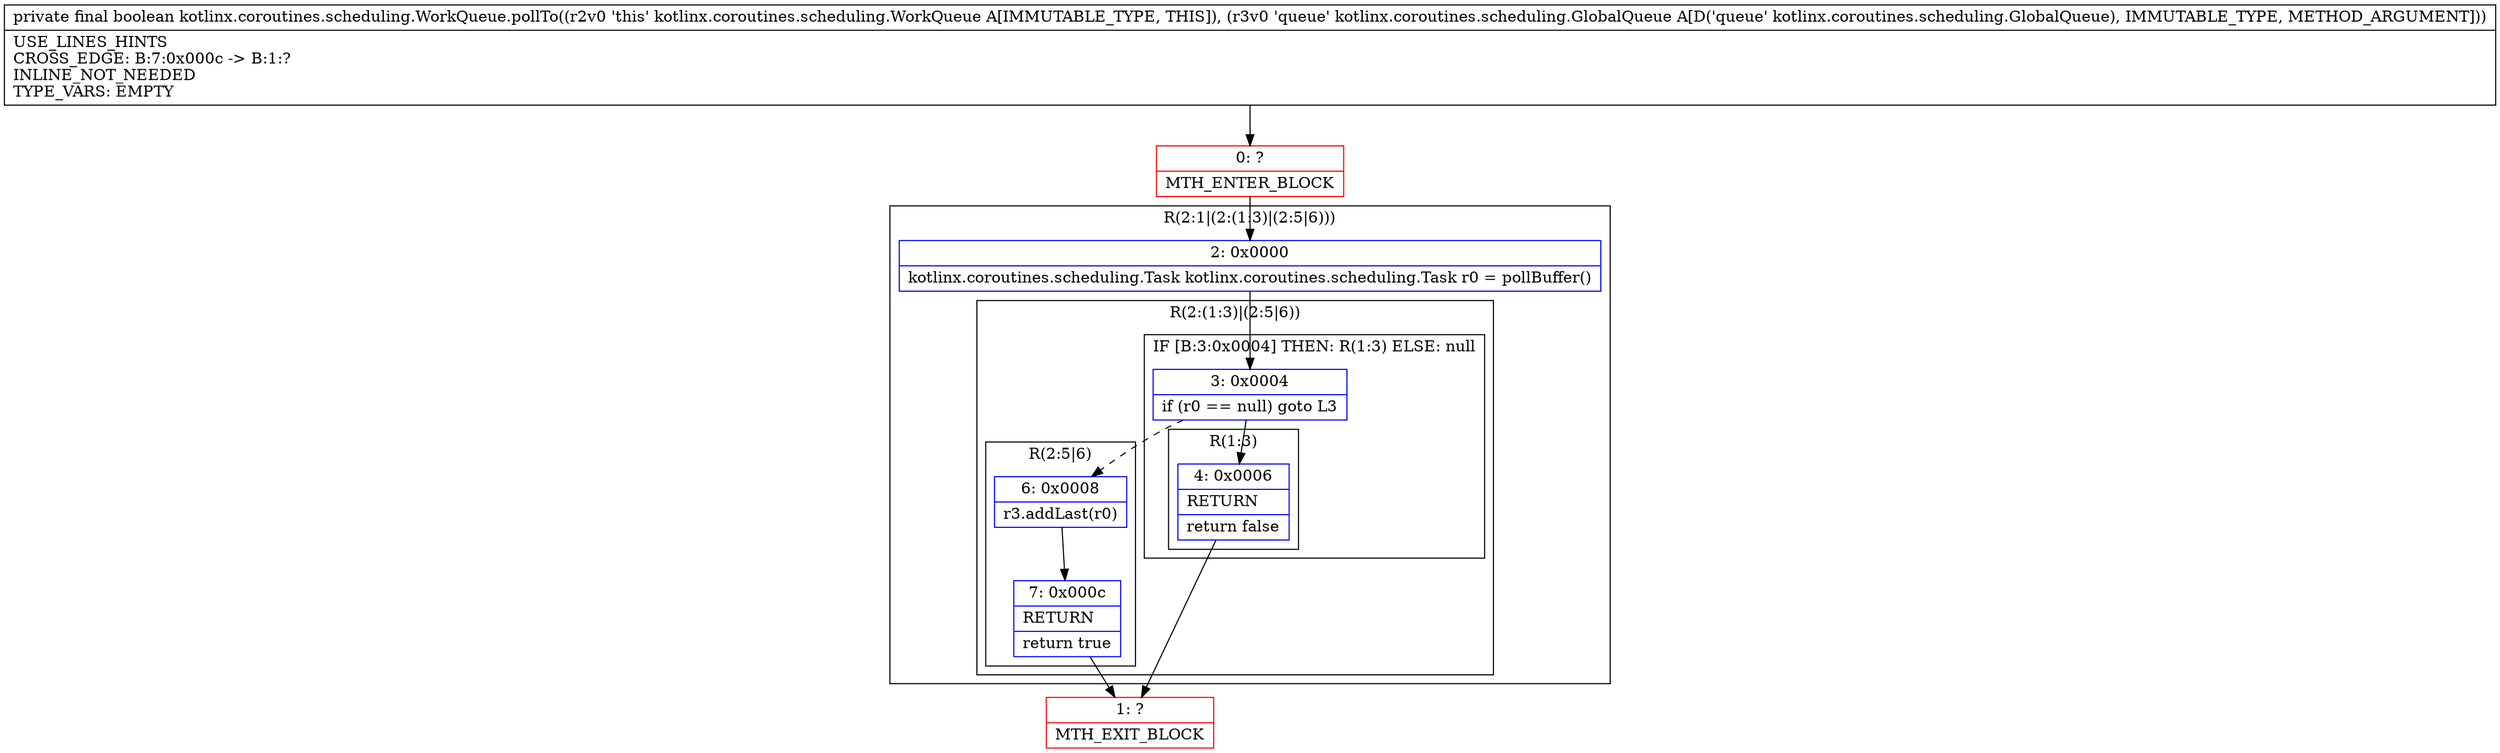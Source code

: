 digraph "CFG forkotlinx.coroutines.scheduling.WorkQueue.pollTo(Lkotlinx\/coroutines\/scheduling\/GlobalQueue;)Z" {
subgraph cluster_Region_1057383045 {
label = "R(2:1|(2:(1:3)|(2:5|6)))";
node [shape=record,color=blue];
Node_2 [shape=record,label="{2\:\ 0x0000|kotlinx.coroutines.scheduling.Task kotlinx.coroutines.scheduling.Task r0 = pollBuffer()\l}"];
subgraph cluster_Region_426791551 {
label = "R(2:(1:3)|(2:5|6))";
node [shape=record,color=blue];
subgraph cluster_IfRegion_915109481 {
label = "IF [B:3:0x0004] THEN: R(1:3) ELSE: null";
node [shape=record,color=blue];
Node_3 [shape=record,label="{3\:\ 0x0004|if (r0 == null) goto L3\l}"];
subgraph cluster_Region_304596015 {
label = "R(1:3)";
node [shape=record,color=blue];
Node_4 [shape=record,label="{4\:\ 0x0006|RETURN\l|return false\l}"];
}
}
subgraph cluster_Region_40795575 {
label = "R(2:5|6)";
node [shape=record,color=blue];
Node_6 [shape=record,label="{6\:\ 0x0008|r3.addLast(r0)\l}"];
Node_7 [shape=record,label="{7\:\ 0x000c|RETURN\l|return true\l}"];
}
}
}
Node_0 [shape=record,color=red,label="{0\:\ ?|MTH_ENTER_BLOCK\l}"];
Node_1 [shape=record,color=red,label="{1\:\ ?|MTH_EXIT_BLOCK\l}"];
MethodNode[shape=record,label="{private final boolean kotlinx.coroutines.scheduling.WorkQueue.pollTo((r2v0 'this' kotlinx.coroutines.scheduling.WorkQueue A[IMMUTABLE_TYPE, THIS]), (r3v0 'queue' kotlinx.coroutines.scheduling.GlobalQueue A[D('queue' kotlinx.coroutines.scheduling.GlobalQueue), IMMUTABLE_TYPE, METHOD_ARGUMENT]))  | USE_LINES_HINTS\lCROSS_EDGE: B:7:0x000c \-\> B:1:?\lINLINE_NOT_NEEDED\lTYPE_VARS: EMPTY\l}"];
MethodNode -> Node_0;Node_2 -> Node_3;
Node_3 -> Node_4;
Node_3 -> Node_6[style=dashed];
Node_4 -> Node_1;
Node_6 -> Node_7;
Node_7 -> Node_1;
Node_0 -> Node_2;
}

